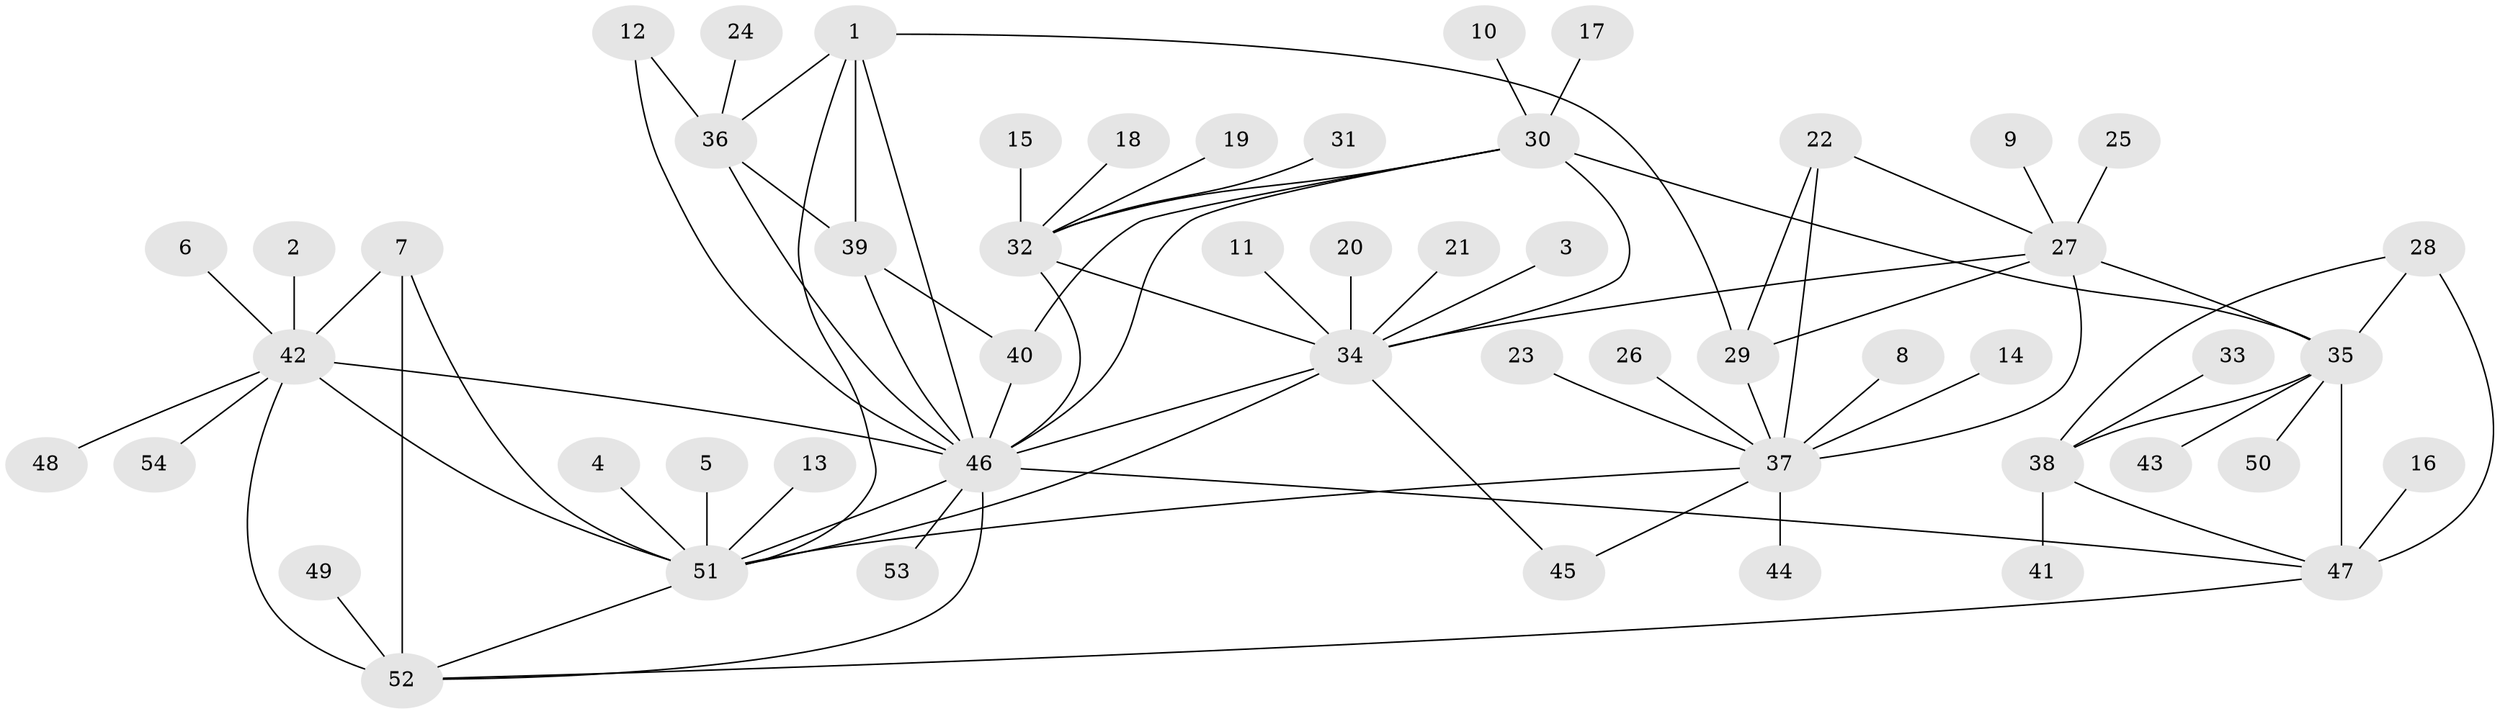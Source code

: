 // original degree distribution, {7: 0.028846153846153848, 9: 0.028846153846153848, 5: 0.04807692307692308, 4: 0.009615384615384616, 8: 0.04807692307692308, 12: 0.009615384615384616, 10: 0.028846153846153848, 6: 0.028846153846153848, 11: 0.009615384615384616, 2: 0.16346153846153846, 1: 0.5576923076923077, 3: 0.038461538461538464}
// Generated by graph-tools (version 1.1) at 2025/26/03/09/25 03:26:43]
// undirected, 54 vertices, 81 edges
graph export_dot {
graph [start="1"]
  node [color=gray90,style=filled];
  1;
  2;
  3;
  4;
  5;
  6;
  7;
  8;
  9;
  10;
  11;
  12;
  13;
  14;
  15;
  16;
  17;
  18;
  19;
  20;
  21;
  22;
  23;
  24;
  25;
  26;
  27;
  28;
  29;
  30;
  31;
  32;
  33;
  34;
  35;
  36;
  37;
  38;
  39;
  40;
  41;
  42;
  43;
  44;
  45;
  46;
  47;
  48;
  49;
  50;
  51;
  52;
  53;
  54;
  1 -- 29 [weight=1.0];
  1 -- 36 [weight=2.0];
  1 -- 39 [weight=2.0];
  1 -- 46 [weight=2.0];
  1 -- 51 [weight=1.0];
  2 -- 42 [weight=1.0];
  3 -- 34 [weight=1.0];
  4 -- 51 [weight=1.0];
  5 -- 51 [weight=1.0];
  6 -- 42 [weight=1.0];
  7 -- 42 [weight=2.0];
  7 -- 51 [weight=2.0];
  7 -- 52 [weight=2.0];
  8 -- 37 [weight=1.0];
  9 -- 27 [weight=1.0];
  10 -- 30 [weight=1.0];
  11 -- 34 [weight=1.0];
  12 -- 36 [weight=1.0];
  12 -- 46 [weight=1.0];
  13 -- 51 [weight=1.0];
  14 -- 37 [weight=1.0];
  15 -- 32 [weight=1.0];
  16 -- 47 [weight=1.0];
  17 -- 30 [weight=1.0];
  18 -- 32 [weight=1.0];
  19 -- 32 [weight=1.0];
  20 -- 34 [weight=1.0];
  21 -- 34 [weight=1.0];
  22 -- 27 [weight=1.0];
  22 -- 29 [weight=1.0];
  22 -- 37 [weight=2.0];
  23 -- 37 [weight=1.0];
  24 -- 36 [weight=1.0];
  25 -- 27 [weight=1.0];
  26 -- 37 [weight=1.0];
  27 -- 29 [weight=1.0];
  27 -- 34 [weight=1.0];
  27 -- 35 [weight=1.0];
  27 -- 37 [weight=2.0];
  28 -- 35 [weight=1.0];
  28 -- 38 [weight=1.0];
  28 -- 47 [weight=2.0];
  29 -- 37 [weight=2.0];
  30 -- 32 [weight=1.0];
  30 -- 34 [weight=2.0];
  30 -- 35 [weight=1.0];
  30 -- 40 [weight=1.0];
  30 -- 46 [weight=1.0];
  31 -- 32 [weight=1.0];
  32 -- 34 [weight=2.0];
  32 -- 46 [weight=1.0];
  33 -- 38 [weight=1.0];
  34 -- 45 [weight=1.0];
  34 -- 46 [weight=2.0];
  34 -- 51 [weight=1.0];
  35 -- 38 [weight=1.0];
  35 -- 43 [weight=1.0];
  35 -- 47 [weight=2.0];
  35 -- 50 [weight=1.0];
  36 -- 39 [weight=1.0];
  36 -- 46 [weight=1.0];
  37 -- 44 [weight=1.0];
  37 -- 45 [weight=1.0];
  37 -- 51 [weight=1.0];
  38 -- 41 [weight=1.0];
  38 -- 47 [weight=2.0];
  39 -- 40 [weight=1.0];
  39 -- 46 [weight=1.0];
  40 -- 46 [weight=1.0];
  42 -- 46 [weight=1.0];
  42 -- 48 [weight=1.0];
  42 -- 51 [weight=1.0];
  42 -- 52 [weight=1.0];
  42 -- 54 [weight=1.0];
  46 -- 47 [weight=1.0];
  46 -- 51 [weight=1.0];
  46 -- 52 [weight=1.0];
  46 -- 53 [weight=1.0];
  47 -- 52 [weight=1.0];
  49 -- 52 [weight=1.0];
  51 -- 52 [weight=1.0];
}
